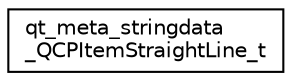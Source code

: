 digraph "Graphical Class Hierarchy"
{
  edge [fontname="Helvetica",fontsize="10",labelfontname="Helvetica",labelfontsize="10"];
  node [fontname="Helvetica",fontsize="10",shape=record];
  rankdir="LR";
  Node1 [label="qt_meta_stringdata\l_QCPItemStraightLine_t",height=0.2,width=0.4,color="black", fillcolor="white", style="filled",URL="$structqt__meta__stringdata___q_c_p_item_straight_line__t.html"];
}
